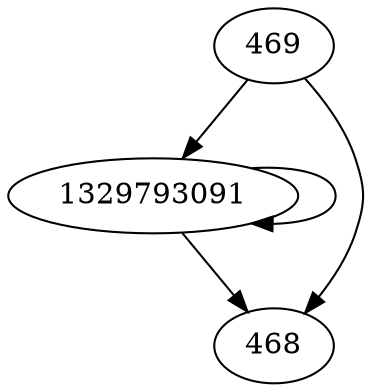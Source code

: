 digraph  {
1329793091;
468;
469;
1329793091 -> 468;
1329793091 -> 1329793091;
469 -> 1329793091;
469 -> 468;
}
